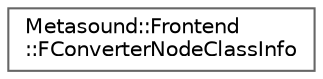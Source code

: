 digraph "Graphical Class Hierarchy"
{
 // INTERACTIVE_SVG=YES
 // LATEX_PDF_SIZE
  bgcolor="transparent";
  edge [fontname=Helvetica,fontsize=10,labelfontname=Helvetica,labelfontsize=10];
  node [fontname=Helvetica,fontsize=10,shape=box,height=0.2,width=0.4];
  rankdir="LR";
  Node0 [id="Node000000",label="Metasound::Frontend\l::FConverterNodeClassInfo",height=0.2,width=0.4,color="grey40", fillcolor="white", style="filled",URL="$dd/d77/structMetasound_1_1Frontend_1_1FConverterNodeClassInfo.html",tooltip=" "];
}
